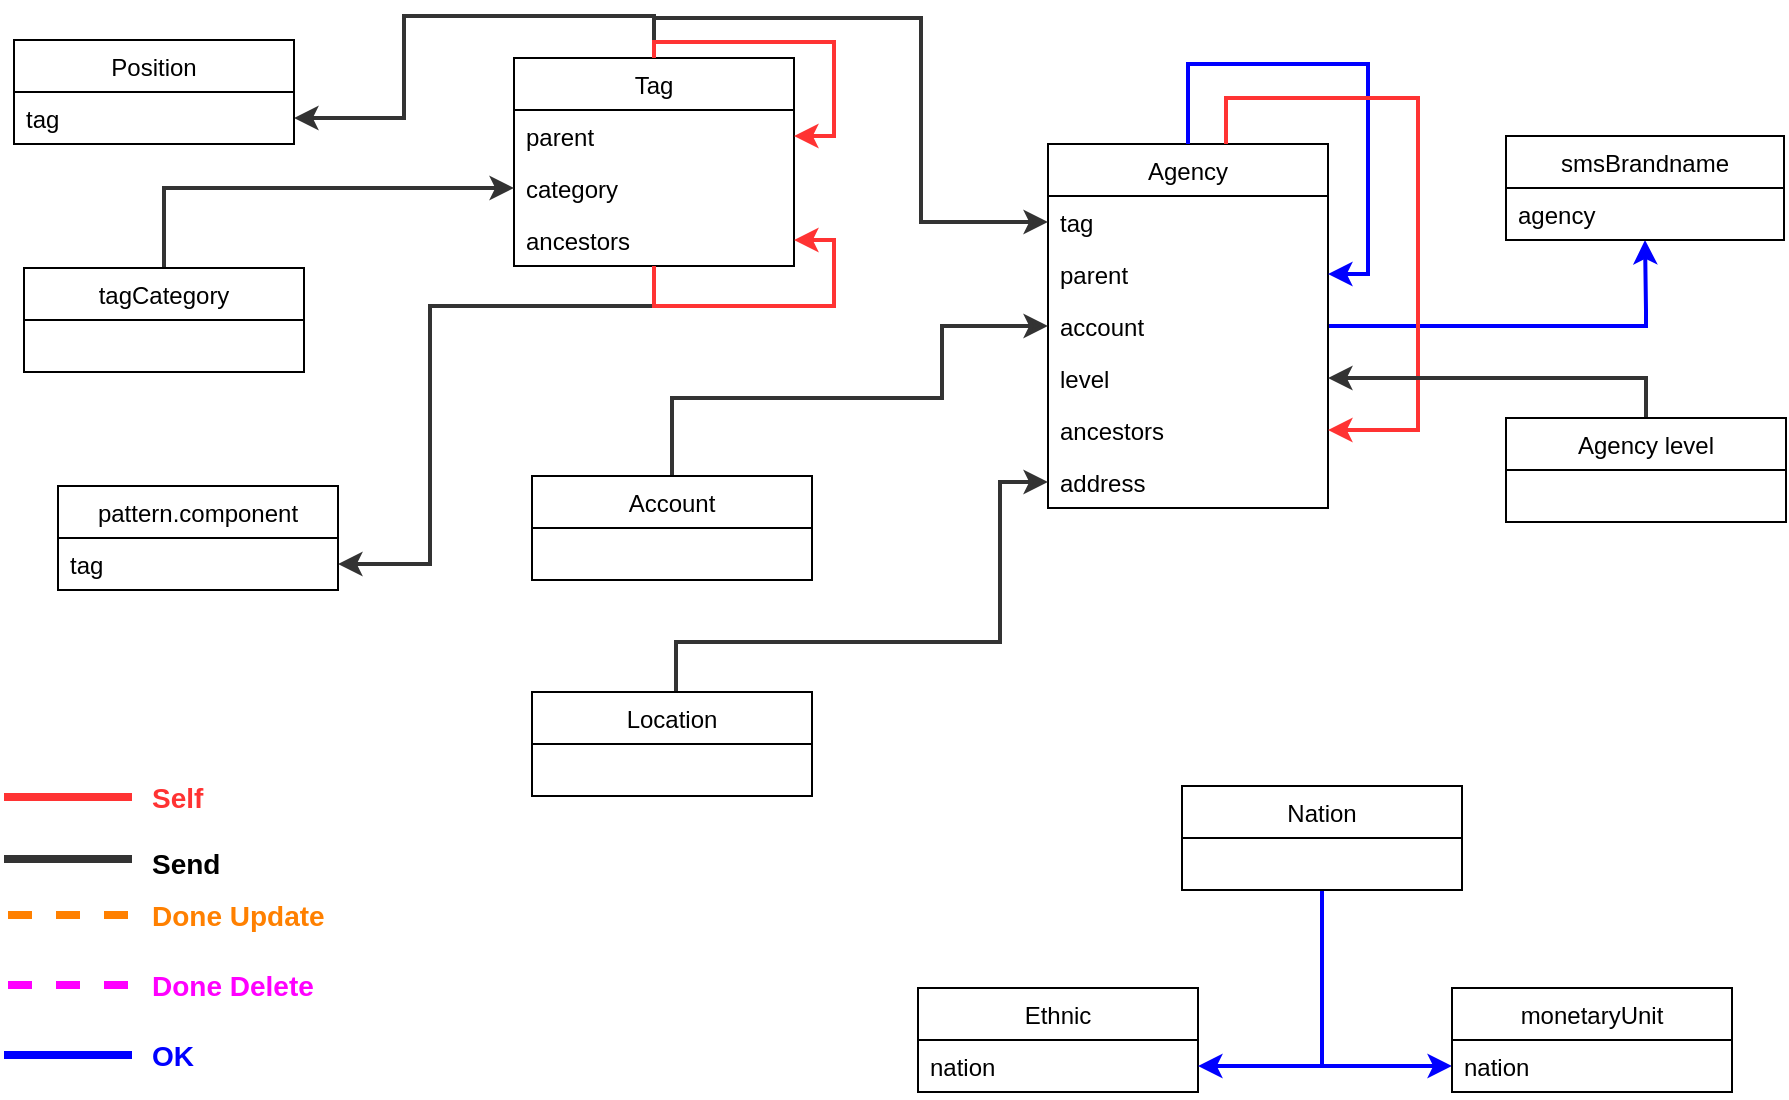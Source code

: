 <mxfile version="14.4.6" type="github">
  <diagram id="kHLsbcLHMgKkTKzZlc_j" name="Trang-1">
    <mxGraphModel dx="1280" dy="699" grid="0" gridSize="10" guides="1" tooltips="1" connect="1" arrows="1" fold="1" page="1" pageScale="1" pageWidth="4681" pageHeight="3300" math="0" shadow="0">
      <root>
        <mxCell id="0" />
        <mxCell id="1" parent="0" />
        <mxCell id="RnlfCP2qKSnffvko98fF-54" style="edgeStyle=orthogonalEdgeStyle;rounded=0;orthogonalLoop=1;jettySize=auto;html=1;strokeWidth=2;strokeColor=#0000FF;" edge="1" parent="1" source="RnlfCP2qKSnffvko98fF-7" target="RnlfCP2qKSnffvko98fF-53">
          <mxGeometry relative="1" as="geometry">
            <Array as="points">
              <mxPoint x="2772" y="807" />
              <mxPoint x="2772" y="799" />
            </Array>
          </mxGeometry>
        </mxCell>
        <mxCell id="RnlfCP2qKSnffvko98fF-7" value="Agency" style="swimlane;fontStyle=0;childLayout=stackLayout;horizontal=1;startSize=26;fillColor=none;horizontalStack=0;resizeParent=1;resizeParentMax=0;resizeLast=0;collapsible=1;marginBottom=0;" vertex="1" parent="1">
          <mxGeometry x="2473" y="716" width="140" height="182" as="geometry" />
        </mxCell>
        <mxCell id="RnlfCP2qKSnffvko98fF-8" value="tag" style="text;strokeColor=none;fillColor=none;align=left;verticalAlign=top;spacingLeft=4;spacingRight=4;overflow=hidden;rotatable=0;points=[[0,0.5],[1,0.5]];portConstraint=eastwest;" vertex="1" parent="RnlfCP2qKSnffvko98fF-7">
          <mxGeometry y="26" width="140" height="26" as="geometry" />
        </mxCell>
        <mxCell id="RnlfCP2qKSnffvko98fF-9" value="parent&#xa;" style="text;strokeColor=none;fillColor=none;align=left;verticalAlign=top;spacingLeft=4;spacingRight=4;overflow=hidden;rotatable=0;points=[[0,0.5],[1,0.5]];portConstraint=eastwest;" vertex="1" parent="RnlfCP2qKSnffvko98fF-7">
          <mxGeometry y="52" width="140" height="26" as="geometry" />
        </mxCell>
        <mxCell id="RnlfCP2qKSnffvko98fF-10" value="account&#xa;" style="text;strokeColor=none;fillColor=none;align=left;verticalAlign=top;spacingLeft=4;spacingRight=4;overflow=hidden;rotatable=0;points=[[0,0.5],[1,0.5]];portConstraint=eastwest;" vertex="1" parent="RnlfCP2qKSnffvko98fF-7">
          <mxGeometry y="78" width="140" height="26" as="geometry" />
        </mxCell>
        <mxCell id="RnlfCP2qKSnffvko98fF-19" value="level" style="text;strokeColor=none;fillColor=none;align=left;verticalAlign=top;spacingLeft=4;spacingRight=4;overflow=hidden;rotatable=0;points=[[0,0.5],[1,0.5]];portConstraint=eastwest;" vertex="1" parent="RnlfCP2qKSnffvko98fF-7">
          <mxGeometry y="104" width="140" height="26" as="geometry" />
        </mxCell>
        <mxCell id="RnlfCP2qKSnffvko98fF-16" style="edgeStyle=orthogonalEdgeStyle;rounded=0;orthogonalLoop=1;jettySize=auto;html=1;strokeWidth=2;strokeColor=#0000FF;" edge="1" parent="RnlfCP2qKSnffvko98fF-7" source="RnlfCP2qKSnffvko98fF-7" target="RnlfCP2qKSnffvko98fF-9">
          <mxGeometry relative="1" as="geometry">
            <Array as="points">
              <mxPoint x="70" y="-40" />
              <mxPoint x="160" y="-40" />
              <mxPoint x="160" y="65" />
            </Array>
          </mxGeometry>
        </mxCell>
        <mxCell id="RnlfCP2qKSnffvko98fF-20" value="ancestors" style="text;strokeColor=none;fillColor=none;align=left;verticalAlign=top;spacingLeft=4;spacingRight=4;overflow=hidden;rotatable=0;points=[[0,0.5],[1,0.5]];portConstraint=eastwest;" vertex="1" parent="RnlfCP2qKSnffvko98fF-7">
          <mxGeometry y="130" width="140" height="26" as="geometry" />
        </mxCell>
        <mxCell id="RnlfCP2qKSnffvko98fF-23" style="edgeStyle=orthogonalEdgeStyle;rounded=0;orthogonalLoop=1;jettySize=auto;html=1;strokeWidth=2;strokeColor=#FF3333;" edge="1" parent="RnlfCP2qKSnffvko98fF-7" target="RnlfCP2qKSnffvko98fF-20">
          <mxGeometry relative="1" as="geometry">
            <mxPoint x="89" as="sourcePoint" />
            <Array as="points">
              <mxPoint x="89" />
              <mxPoint x="89" y="-23" />
              <mxPoint x="185" y="-23" />
              <mxPoint x="185" y="143" />
            </Array>
          </mxGeometry>
        </mxCell>
        <mxCell id="RnlfCP2qKSnffvko98fF-28" value="address" style="text;strokeColor=none;fillColor=none;align=left;verticalAlign=top;spacingLeft=4;spacingRight=4;overflow=hidden;rotatable=0;points=[[0,0.5],[1,0.5]];portConstraint=eastwest;" vertex="1" parent="RnlfCP2qKSnffvko98fF-7">
          <mxGeometry y="156" width="140" height="26" as="geometry" />
        </mxCell>
        <mxCell id="RnlfCP2qKSnffvko98fF-15" style="edgeStyle=orthogonalEdgeStyle;rounded=0;orthogonalLoop=1;jettySize=auto;html=1;exitX=0.5;exitY=0;exitDx=0;exitDy=0;strokeWidth=2;strokeColor=#333333;" edge="1" parent="1" source="RnlfCP2qKSnffvko98fF-11" target="RnlfCP2qKSnffvko98fF-8">
          <mxGeometry relative="1" as="geometry" />
        </mxCell>
        <mxCell id="RnlfCP2qKSnffvko98fF-40" style="edgeStyle=orthogonalEdgeStyle;rounded=0;orthogonalLoop=1;jettySize=auto;html=1;strokeWidth=2;strokeColor=#333333;" edge="1" parent="1" source="RnlfCP2qKSnffvko98fF-11" target="RnlfCP2qKSnffvko98fF-39">
          <mxGeometry relative="1" as="geometry">
            <Array as="points">
              <mxPoint x="2276" y="652" />
              <mxPoint x="2151" y="652" />
              <mxPoint x="2151" y="703" />
            </Array>
          </mxGeometry>
        </mxCell>
        <mxCell id="RnlfCP2qKSnffvko98fF-51" style="edgeStyle=orthogonalEdgeStyle;rounded=0;orthogonalLoop=1;jettySize=auto;html=1;strokeWidth=2;strokeColor=#333333;" edge="1" parent="1" source="RnlfCP2qKSnffvko98fF-11" target="RnlfCP2qKSnffvko98fF-50">
          <mxGeometry relative="1" as="geometry">
            <Array as="points">
              <mxPoint x="2276" y="797" />
              <mxPoint x="2164" y="797" />
              <mxPoint x="2164" y="926" />
            </Array>
          </mxGeometry>
        </mxCell>
        <mxCell id="RnlfCP2qKSnffvko98fF-11" value="Tag" style="swimlane;fontStyle=0;childLayout=stackLayout;horizontal=1;startSize=26;fillColor=none;horizontalStack=0;resizeParent=1;resizeParentMax=0;resizeLast=0;collapsible=1;marginBottom=0;" vertex="1" parent="1">
          <mxGeometry x="2206" y="673" width="140" height="104" as="geometry" />
        </mxCell>
        <mxCell id="RnlfCP2qKSnffvko98fF-42" value="parent&#xa;" style="text;strokeColor=none;fillColor=none;align=left;verticalAlign=top;spacingLeft=4;spacingRight=4;overflow=hidden;rotatable=0;points=[[0,0.5],[1,0.5]];portConstraint=eastwest;" vertex="1" parent="RnlfCP2qKSnffvko98fF-11">
          <mxGeometry y="26" width="140" height="26" as="geometry" />
        </mxCell>
        <mxCell id="RnlfCP2qKSnffvko98fF-41" value="category" style="text;strokeColor=none;fillColor=none;align=left;verticalAlign=top;spacingLeft=4;spacingRight=4;overflow=hidden;rotatable=0;points=[[0,0.5],[1,0.5]];portConstraint=eastwest;" vertex="1" parent="RnlfCP2qKSnffvko98fF-11">
          <mxGeometry y="52" width="140" height="26" as="geometry" />
        </mxCell>
        <mxCell id="RnlfCP2qKSnffvko98fF-46" style="edgeStyle=orthogonalEdgeStyle;rounded=0;orthogonalLoop=1;jettySize=auto;html=1;strokeWidth=2;strokeColor=#FF3333;" edge="1" parent="RnlfCP2qKSnffvko98fF-11" source="RnlfCP2qKSnffvko98fF-11" target="RnlfCP2qKSnffvko98fF-42">
          <mxGeometry relative="1" as="geometry">
            <Array as="points">
              <mxPoint x="70" y="-8" />
              <mxPoint x="160" y="-8" />
              <mxPoint x="160" y="39" />
            </Array>
          </mxGeometry>
        </mxCell>
        <mxCell id="RnlfCP2qKSnffvko98fF-47" value="ancestors" style="text;strokeColor=none;fillColor=none;align=left;verticalAlign=top;spacingLeft=4;spacingRight=4;overflow=hidden;rotatable=0;points=[[0,0.5],[1,0.5]];portConstraint=eastwest;" vertex="1" parent="RnlfCP2qKSnffvko98fF-11">
          <mxGeometry y="78" width="140" height="26" as="geometry" />
        </mxCell>
        <mxCell id="RnlfCP2qKSnffvko98fF-48" style="edgeStyle=orthogonalEdgeStyle;rounded=0;orthogonalLoop=1;jettySize=auto;html=1;strokeColor=#FF3333;strokeWidth=2;" edge="1" parent="RnlfCP2qKSnffvko98fF-11" source="RnlfCP2qKSnffvko98fF-11" target="RnlfCP2qKSnffvko98fF-47">
          <mxGeometry relative="1" as="geometry" />
        </mxCell>
        <mxCell id="RnlfCP2qKSnffvko98fF-18" style="edgeStyle=orthogonalEdgeStyle;rounded=0;orthogonalLoop=1;jettySize=auto;html=1;strokeWidth=2;strokeColor=#333333;" edge="1" parent="1" source="RnlfCP2qKSnffvko98fF-17" target="RnlfCP2qKSnffvko98fF-10">
          <mxGeometry relative="1" as="geometry">
            <Array as="points">
              <mxPoint x="2285" y="843" />
              <mxPoint x="2420" y="843" />
              <mxPoint x="2420" y="807" />
            </Array>
          </mxGeometry>
        </mxCell>
        <mxCell id="RnlfCP2qKSnffvko98fF-17" value="Account" style="swimlane;fontStyle=0;childLayout=stackLayout;horizontal=1;startSize=26;fillColor=none;horizontalStack=0;resizeParent=1;resizeParentMax=0;resizeLast=0;collapsible=1;marginBottom=0;" vertex="1" parent="1">
          <mxGeometry x="2215" y="882" width="140" height="52" as="geometry" />
        </mxCell>
        <mxCell id="RnlfCP2qKSnffvko98fF-22" style="edgeStyle=orthogonalEdgeStyle;rounded=0;orthogonalLoop=1;jettySize=auto;html=1;exitX=0.5;exitY=0;exitDx=0;exitDy=0;strokeWidth=2;strokeColor=#333333;" edge="1" parent="1" source="RnlfCP2qKSnffvko98fF-21" target="RnlfCP2qKSnffvko98fF-19">
          <mxGeometry relative="1" as="geometry" />
        </mxCell>
        <mxCell id="RnlfCP2qKSnffvko98fF-21" value="Agency level" style="swimlane;fontStyle=0;childLayout=stackLayout;horizontal=1;startSize=26;fillColor=none;horizontalStack=0;resizeParent=1;resizeParentMax=0;resizeLast=0;collapsible=1;marginBottom=0;" vertex="1" parent="1">
          <mxGeometry x="2702" y="853" width="140" height="52" as="geometry" />
        </mxCell>
        <mxCell id="RnlfCP2qKSnffvko98fF-30" style="edgeStyle=orthogonalEdgeStyle;rounded=0;orthogonalLoop=1;jettySize=auto;html=1;strokeWidth=2;strokeColor=#333333;" edge="1" parent="1" source="RnlfCP2qKSnffvko98fF-29" target="RnlfCP2qKSnffvko98fF-28">
          <mxGeometry relative="1" as="geometry">
            <Array as="points">
              <mxPoint x="2287" y="965" />
              <mxPoint x="2449" y="965" />
              <mxPoint x="2449" y="885" />
            </Array>
          </mxGeometry>
        </mxCell>
        <mxCell id="RnlfCP2qKSnffvko98fF-29" value="Location" style="swimlane;fontStyle=0;childLayout=stackLayout;horizontal=1;startSize=26;fillColor=none;horizontalStack=0;resizeParent=1;resizeParentMax=0;resizeLast=0;collapsible=1;marginBottom=0;" vertex="1" parent="1">
          <mxGeometry x="2215" y="990" width="140" height="52" as="geometry" />
        </mxCell>
        <mxCell id="RnlfCP2qKSnffvko98fF-31" value="Ethnic" style="swimlane;fontStyle=0;childLayout=stackLayout;horizontal=1;startSize=26;fillColor=none;horizontalStack=0;resizeParent=1;resizeParentMax=0;resizeLast=0;collapsible=1;marginBottom=0;" vertex="1" parent="1">
          <mxGeometry x="2408" y="1138" width="140" height="52" as="geometry" />
        </mxCell>
        <mxCell id="RnlfCP2qKSnffvko98fF-32" value="nation" style="text;strokeColor=none;fillColor=none;align=left;verticalAlign=top;spacingLeft=4;spacingRight=4;overflow=hidden;rotatable=0;points=[[0,0.5],[1,0.5]];portConstraint=eastwest;" vertex="1" parent="RnlfCP2qKSnffvko98fF-31">
          <mxGeometry y="26" width="140" height="26" as="geometry" />
        </mxCell>
        <mxCell id="RnlfCP2qKSnffvko98fF-34" style="edgeStyle=orthogonalEdgeStyle;rounded=0;orthogonalLoop=1;jettySize=auto;html=1;strokeWidth=2;fontColor=#0000FF;labelBackgroundColor=#0000FF;strokeColor=#0000FF;" edge="1" parent="1" source="RnlfCP2qKSnffvko98fF-33" target="RnlfCP2qKSnffvko98fF-32">
          <mxGeometry relative="1" as="geometry" />
        </mxCell>
        <mxCell id="RnlfCP2qKSnffvko98fF-37" style="edgeStyle=orthogonalEdgeStyle;rounded=0;orthogonalLoop=1;jettySize=auto;html=1;entryX=0;entryY=0.75;entryDx=0;entryDy=0;strokeWidth=2;strokeColor=#0000FF;" edge="1" parent="1" source="RnlfCP2qKSnffvko98fF-33" target="RnlfCP2qKSnffvko98fF-35">
          <mxGeometry relative="1" as="geometry" />
        </mxCell>
        <mxCell id="RnlfCP2qKSnffvko98fF-33" value="Nation" style="swimlane;fontStyle=0;childLayout=stackLayout;horizontal=1;startSize=26;fillColor=none;horizontalStack=0;resizeParent=1;resizeParentMax=0;resizeLast=0;collapsible=1;marginBottom=0;" vertex="1" parent="1">
          <mxGeometry x="2540" y="1037" width="140" height="52" as="geometry" />
        </mxCell>
        <mxCell id="RnlfCP2qKSnffvko98fF-35" value="monetaryUnit" style="swimlane;fontStyle=0;childLayout=stackLayout;horizontal=1;startSize=26;fillColor=none;horizontalStack=0;resizeParent=1;resizeParentMax=0;resizeLast=0;collapsible=1;marginBottom=0;" vertex="1" parent="1">
          <mxGeometry x="2675" y="1138" width="140" height="52" as="geometry" />
        </mxCell>
        <mxCell id="RnlfCP2qKSnffvko98fF-36" value="nation" style="text;strokeColor=none;fillColor=none;align=left;verticalAlign=top;spacingLeft=4;spacingRight=4;overflow=hidden;rotatable=0;points=[[0,0.5],[1,0.5]];portConstraint=eastwest;" vertex="1" parent="RnlfCP2qKSnffvko98fF-35">
          <mxGeometry y="26" width="140" height="26" as="geometry" />
        </mxCell>
        <mxCell id="RnlfCP2qKSnffvko98fF-38" value="Position" style="swimlane;fontStyle=0;childLayout=stackLayout;horizontal=1;startSize=26;fillColor=none;horizontalStack=0;resizeParent=1;resizeParentMax=0;resizeLast=0;collapsible=1;marginBottom=0;" vertex="1" parent="1">
          <mxGeometry x="1956" y="664" width="140" height="52" as="geometry" />
        </mxCell>
        <mxCell id="RnlfCP2qKSnffvko98fF-39" value="tag" style="text;strokeColor=none;fillColor=none;align=left;verticalAlign=top;spacingLeft=4;spacingRight=4;overflow=hidden;rotatable=0;points=[[0,0.5],[1,0.5]];portConstraint=eastwest;" vertex="1" parent="RnlfCP2qKSnffvko98fF-38">
          <mxGeometry y="26" width="140" height="26" as="geometry" />
        </mxCell>
        <mxCell id="RnlfCP2qKSnffvko98fF-45" style="edgeStyle=orthogonalEdgeStyle;rounded=0;orthogonalLoop=1;jettySize=auto;html=1;strokeColor=#333333;strokeWidth=2;" edge="1" parent="1" source="RnlfCP2qKSnffvko98fF-43" target="RnlfCP2qKSnffvko98fF-41">
          <mxGeometry relative="1" as="geometry" />
        </mxCell>
        <mxCell id="RnlfCP2qKSnffvko98fF-43" value="tagCategory" style="swimlane;fontStyle=0;childLayout=stackLayout;horizontal=1;startSize=26;fillColor=none;horizontalStack=0;resizeParent=1;resizeParentMax=0;resizeLast=0;collapsible=1;marginBottom=0;" vertex="1" parent="1">
          <mxGeometry x="1961" y="778" width="140" height="52" as="geometry" />
        </mxCell>
        <mxCell id="RnlfCP2qKSnffvko98fF-49" value="pattern.component" style="swimlane;fontStyle=0;childLayout=stackLayout;horizontal=1;startSize=26;fillColor=none;horizontalStack=0;resizeParent=1;resizeParentMax=0;resizeLast=0;collapsible=1;marginBottom=0;" vertex="1" parent="1">
          <mxGeometry x="1978" y="887" width="140" height="52" as="geometry" />
        </mxCell>
        <mxCell id="RnlfCP2qKSnffvko98fF-50" value="tag" style="text;strokeColor=none;fillColor=none;align=left;verticalAlign=top;spacingLeft=4;spacingRight=4;overflow=hidden;rotatable=0;points=[[0,0.5],[1,0.5]];portConstraint=eastwest;" vertex="1" parent="RnlfCP2qKSnffvko98fF-49">
          <mxGeometry y="26" width="140" height="26" as="geometry" />
        </mxCell>
        <mxCell id="RnlfCP2qKSnffvko98fF-52" value="smsBrandname" style="swimlane;fontStyle=0;childLayout=stackLayout;horizontal=1;startSize=26;fillColor=none;horizontalStack=0;resizeParent=1;resizeParentMax=0;resizeLast=0;collapsible=1;marginBottom=0;" vertex="1" parent="1">
          <mxGeometry x="2702" y="712" width="139" height="52" as="geometry" />
        </mxCell>
        <mxCell id="RnlfCP2qKSnffvko98fF-53" value="agency" style="text;strokeColor=none;fillColor=none;align=left;verticalAlign=top;spacingLeft=4;spacingRight=4;overflow=hidden;rotatable=0;points=[[0,0.5],[1,0.5]];portConstraint=eastwest;" vertex="1" parent="RnlfCP2qKSnffvko98fF-52">
          <mxGeometry y="26" width="139" height="26" as="geometry" />
        </mxCell>
        <mxCell id="RnlfCP2qKSnffvko98fF-56" value="" style="line;strokeWidth=4;html=1;strokeColor=#FF3333;align=left;" vertex="1" parent="1">
          <mxGeometry x="1951" y="1037.5" width="64" height="10" as="geometry" />
        </mxCell>
        <mxCell id="RnlfCP2qKSnffvko98fF-57" value="&lt;span style=&quot;font-size: 14px&quot;&gt;&lt;b&gt;&lt;font color=&quot;#ff3333&quot;&gt;Self&lt;/font&gt;&lt;/b&gt;&lt;/span&gt;" style="text;html=1;align=left;verticalAlign=middle;resizable=0;points=[];autosize=1;" vertex="1" parent="1">
          <mxGeometry x="2023" y="1033" width="36" height="19" as="geometry" />
        </mxCell>
        <mxCell id="RnlfCP2qKSnffvko98fF-58" value="" style="line;strokeWidth=4;html=1;strokeColor=#333333;align=left;" vertex="1" parent="1">
          <mxGeometry x="1951" y="1068.5" width="64" height="10" as="geometry" />
        </mxCell>
        <mxCell id="RnlfCP2qKSnffvko98fF-59" value="&lt;font style=&quot;font-size: 14px&quot;&gt;&lt;b&gt;Send&lt;/b&gt;&lt;/font&gt;" style="text;html=1;align=left;verticalAlign=middle;resizable=0;points=[];autosize=1;" vertex="1" parent="1">
          <mxGeometry x="2023" y="1066" width="44" height="19" as="geometry" />
        </mxCell>
        <mxCell id="RnlfCP2qKSnffvko98fF-60" value="" style="line;strokeWidth=4;html=1;align=left;strokeColor=#FF8000;dashed=1;" vertex="1" parent="1">
          <mxGeometry x="1953" y="1096.5" width="64" height="10" as="geometry" />
        </mxCell>
        <mxCell id="RnlfCP2qKSnffvko98fF-61" value="&lt;font style=&quot;font-size: 14px&quot;&gt;&lt;b&gt;Done Update&lt;/b&gt;&lt;/font&gt;" style="text;html=1;align=left;verticalAlign=middle;resizable=0;points=[];autosize=1;fontColor=#FF8000;" vertex="1" parent="1">
          <mxGeometry x="2023" y="1092" width="96" height="19" as="geometry" />
        </mxCell>
        <mxCell id="RnlfCP2qKSnffvko98fF-63" value="" style="line;strokeWidth=4;html=1;align=left;dashed=1;fontColor=#FF00FF;strokeColor=#FF00FF;" vertex="1" parent="1">
          <mxGeometry x="1953" y="1131.5" width="64" height="10" as="geometry" />
        </mxCell>
        <mxCell id="RnlfCP2qKSnffvko98fF-64" value="&lt;font style=&quot;font-size: 14px&quot;&gt;&lt;b&gt;Done Delete&lt;/b&gt;&lt;/font&gt;" style="text;html=1;align=left;verticalAlign=middle;resizable=0;points=[];autosize=1;fontColor=#FF00FF;" vertex="1" parent="1">
          <mxGeometry x="2023" y="1127" width="91" height="19" as="geometry" />
        </mxCell>
        <mxCell id="RnlfCP2qKSnffvko98fF-65" value="" style="line;strokeWidth=4;html=1;strokeColor=#0000FF;align=left;" vertex="1" parent="1">
          <mxGeometry x="1951" y="1166.5" width="64" height="10" as="geometry" />
        </mxCell>
        <mxCell id="RnlfCP2qKSnffvko98fF-66" value="&lt;font style=&quot;font-size: 14px&quot; color=&quot;#0000ff&quot;&gt;&lt;b&gt;OK&lt;/b&gt;&lt;/font&gt;" style="text;html=1;align=left;verticalAlign=middle;resizable=0;points=[];autosize=1;" vertex="1" parent="1">
          <mxGeometry x="2023" y="1162" width="31" height="19" as="geometry" />
        </mxCell>
      </root>
    </mxGraphModel>
  </diagram>
</mxfile>
